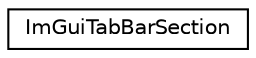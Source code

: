 digraph "Graphical Class Hierarchy"
{
 // LATEX_PDF_SIZE
  edge [fontname="Helvetica",fontsize="10",labelfontname="Helvetica",labelfontsize="10"];
  node [fontname="Helvetica",fontsize="10",shape=record];
  rankdir="LR";
  Node0 [label="ImGuiTabBarSection",height=0.2,width=0.4,color="black", fillcolor="white", style="filled",URL="$structImGuiTabBarSection.html",tooltip=" "];
}
